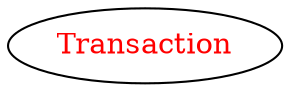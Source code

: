 digraph dependencyGraph {
 concentrate=true;
 ranksep="2.0";
 rankdir="LR"; 
 splines="ortho";
"Transaction" [fontcolor="red"];
}